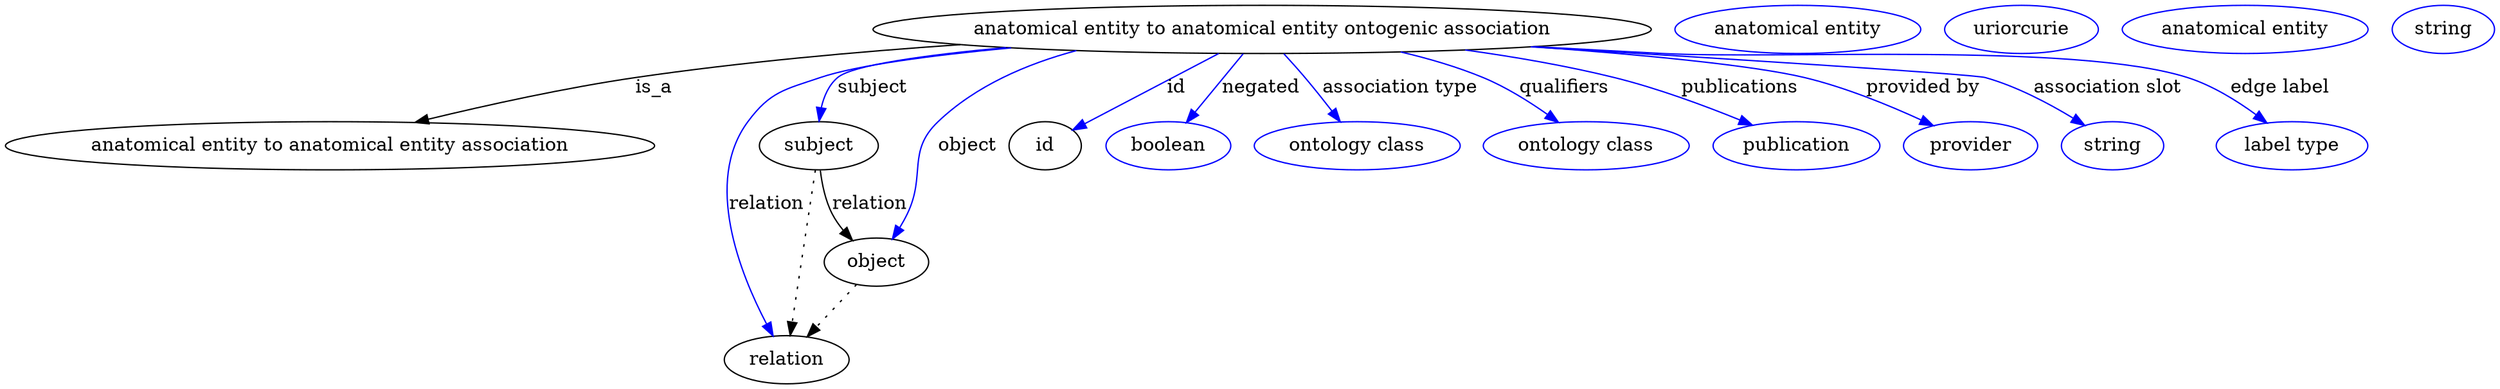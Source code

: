 digraph {
	graph [bb="0,0,1507.1,283"];
	node [label="\N"];
	"anatomical entity to anatomical entity ontogenic association"	 [height=0.5,
		label="anatomical entity to anatomical entity ontogenic association",
		pos="769.53,265",
		width=6.2106];
	"anatomical entity to anatomical entity association"	 [height=0.5,
		pos="186.53,178",
		width=5.1815];
	"anatomical entity to anatomical entity ontogenic association" -> "anatomical entity to anatomical entity association"	 [label=is_a,
		lp="376.53,221.5",
		pos="e,237.62,195.34 579.44,255.48 511.56,250.13 434.77,241.83 365.53,229 325.63,221.61 281.79,209.19 247.49,198.46"];
	subject	 [height=0.5,
		pos="476.53,178",
		width=0.99297];
	"anatomical entity to anatomical entity ontogenic association" -> subject	 [color=blue,
		label=subject,
		lp="515.03,221.5",
		pos="e,478.57,196.09 618.1,251.71 560.52,245.41 506.11,237.42 495.53,229 488.36,223.29 483.9,214.58 481.12,205.97",
		style=solid];
	relation	 [height=0.5,
		pos="458.53,18",
		width=1.0471];
	"anatomical entity to anatomical entity ontogenic association" -> relation	 [color=blue,
		label=relation,
		lp="440.53,134.5",
		pos="e,448.76,35.659 613.61,252.04 559.24,246.15 505.57,238.38 480.53,229 455.94,219.79 445.13,218.46 431.53,196 402.85,148.63 426.8,\
81.572 444.27,44.765",
		style=solid];
	object	 [height=0.5,
		pos="518.53,91",
		width=0.9027];
	"anatomical entity to anatomical entity ontogenic association" -> object	 [color=blue,
		label=object,
		lp="574.53,178",
		pos="e,526.69,108.44 693.84,248 641.24,234.81 577.21,215.53 557.53,196 534.59,173.22 546.22,157.14 534.53,127 533.35,123.94 532.04,120.76 \
530.71,117.62",
		style=solid];
	id	 [height=0.5,
		pos="627.53,178",
		width=0.75];
	"anatomical entity to anatomical entity ontogenic association" -> id	 [color=blue,
		label=id,
		lp="713.03,221.5",
		pos="e,647.76,190.39 740.11,246.97 715.62,231.97 680.94,210.72 656.56,195.78",
		style=solid];
	negated	 [color=blue,
		height=0.5,
		label=boolean,
		pos="710.53,178",
		width=1.0652];
	"anatomical entity to anatomical entity ontogenic association" -> negated	 [color=blue,
		label=negated,
		lp="766.03,221.5",
		pos="e,722.34,195.41 757.31,246.97 748.89,234.56 737.58,217.88 728.18,204.03",
		style=solid];
	"association type"	 [color=blue,
		height=0.5,
		label="ontology class",
		pos="828.53,178",
		width=1.7151];
	"anatomical entity to anatomical entity ontogenic association" -> "association type"	 [color=blue,
		label="association type",
		lp="847.53,221.5",
		pos="e,816.53,195.71 781.76,246.97 790.12,234.64 801.34,218.1 810.7,204.3",
		style=solid];
	qualifiers	 [color=blue,
		height=0.5,
		label="ontology class",
		pos="969.53,178",
		width=1.7151];
	"anatomical entity to anatomical entity ontogenic association" -> qualifiers	 [color=blue,
		label=qualifiers,
		lp="947.53,221.5",
		pos="e,948.65,195.14 844.29,247.97 861.52,242.87 879.48,236.57 895.53,229 911.28,221.57 927.35,210.93 940.48,201.29",
		style=solid];
	publications	 [color=blue,
		height=0.5,
		label=publication,
		pos="1099.5,178",
		width=1.3902];
	"anatomical entity to anatomical entity ontogenic association" -> publications	 [color=blue,
		label=publications,
		lp="1053,221.5",
		pos="e,1069.6,192.73 885.84,249.61 916.01,244.33 948.24,237.54 977.53,229 1006,220.7 1036.8,207.79 1060.3,197.03",
		style=solid];
	"provided by"	 [color=blue,
		height=0.5,
		label=provider,
		pos="1207.5,178",
		width=1.1193];
	"anatomical entity to anatomical entity ontogenic association" -> "provided by"	 [color=blue,
		label="provided by",
		lp="1167.5,221.5",
		pos="e,1181.4,192.1 924.77,251.98 990.56,245.55 1059.2,237.39 1090.5,229 1119,221.38 1149.5,207.92 1172.2,196.73",
		style=solid];
	"association slot"	 [color=blue,
		height=0.5,
		label=string,
		pos="1296.5,178",
		width=0.84854];
	"anatomical entity to anatomical entity ontogenic association" -> "association slot"	 [color=blue,
		label="association slot",
		lp="1281.5,221.5",
		pos="e,1277.2,191.95 930.45,252.46 1051.5,242.91 1197.8,231.05 1204.5,229 1227.5,222.05 1251,208.84 1268.6,197.6",
		style=solid];
	"edge label"	 [color=blue,
		height=0.5,
		label="label type",
		pos="1403.5,178",
		width=1.2638];
	"anatomical entity to anatomical entity ontogenic association" -> "edge label"	 [color=blue,
		label="edge label",
		lp="1384.5,221.5",
		pos="e,1385.1,194.57 928.05,252.29 952.97,250.42 978.45,248.6 1002.5,247 1074.7,242.21 1258.9,251.97 1327.5,229 1345.5,222.98 1363.2,\
211.5 1377,200.96",
		style=solid];
	subject -> relation	 [pos="e,460.58,36.223 474.5,159.96 471.4,132.35 465.44,79.375 461.74,46.525",
		style=dotted];
	subject -> object	 [label=relation,
		lp="513.53,134.5",
		pos="e,504.92,107.49 480.67,159.99 483.34,149.97 487.29,137.45 492.53,127 494.44,123.2 496.73,119.37 499.15,115.69"];
	"anatomical entity to anatomical entity ontogenic association_subject"	 [color=blue,
		height=0.5,
		label="anatomical entity",
		pos="1083.5,265",
		width=2.004];
	"anatomical entity to anatomical entity ontogenic association_relation"	 [color=blue,
		height=0.5,
		label=uriorcurie,
		pos="1219.5,265",
		width=1.2638];
	object -> relation	 [pos="e,472.51,35.006 504.92,74.435 497.28,65.141 487.6,53.359 479.05,42.968",
		style=dotted];
	"anatomical entity to anatomical entity ontogenic association_object"	 [color=blue,
		height=0.5,
		label="anatomical entity",
		pos="1355.5,265",
		width=2.004];
	association_id	 [color=blue,
		height=0.5,
		label=string,
		pos="1476.5,265",
		width=0.84854];
}
